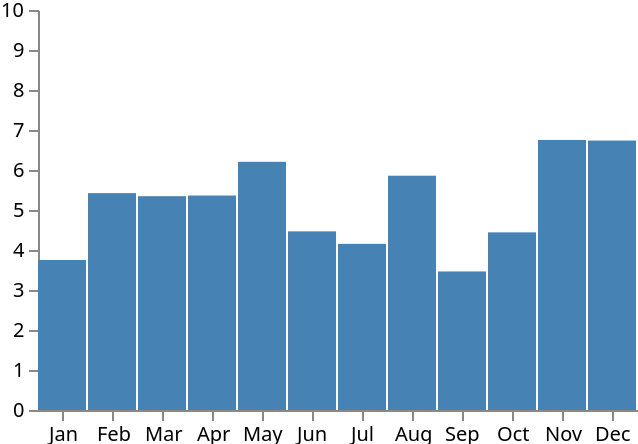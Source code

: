 {
  "$schema": "https://vega.github.io/schema/vega/v5.json",
  "width": 300,
  "height": 200,

  "signals": [
    { "name": "baseline", "value": 5 },
    {
      "name": "noise", "value": 2,
      "bind": {"input": "range", "min": 0, "max": 4, "step": 0.1}
    },
    {
      "name": "trend", "value": 0,
      "bind": {"input": "range", "min": -1, "max": 1, "step": 0.1}
    },
    {
      "name": "sample", "value": 1,
      "on": [
        {
          "events": "timer{1000}",
          "update": "1 + ((sample + 1) % 3)"
        }
      ]
    }
  ],

  "data": [
    {
      "name": "steps",
      "transform": [
        {
          "type": "sequence",
          "start": 0, "stop": 12, "step": 1
        },
        {
          "type": "formula", "as": "month",
          "expr": "timeFormat(datetime(2015, datum.data, 1), '%b')"
        },
        {
          "type": "formula", "as": "value",
          "expr": "clamp(sample && (baseline - 0.5 * trend * (5.5 - datum.data) + noise * (2 * random() - 1)), 0, 10)"
        }
      ]
    }
  ],

  "scales": [
    {
      "name": "xscale", "type": "band",
      "domain": {"data": "steps", "field": "month"},
      "range": "width"
    },
    {
      "name": "yscale", "type": "linear",
      "domain": [0, 10],
      "range": "height"
    }
  ],

  "axes": [
    {"orient": "left", "scale": "yscale"},
    {"orient": "bottom", "scale": "xscale"}
  ],

  "marks": [
    {
      "type": "rect",
      "from": {"data": "steps"},
      "encode":{
        "enter": {
          "x": {"scale": "xscale", "field": "month"},
          "width": {"scale": "xscale", "band": 1, "offset": -1},
          "fill": {"value": "steelblue"}
        },
        "update": {
          "y": {"scale": "yscale", "field": "value"},
          "y2": {"scale": "yscale", "value": 0}
        }
      }
    }
  ]
}